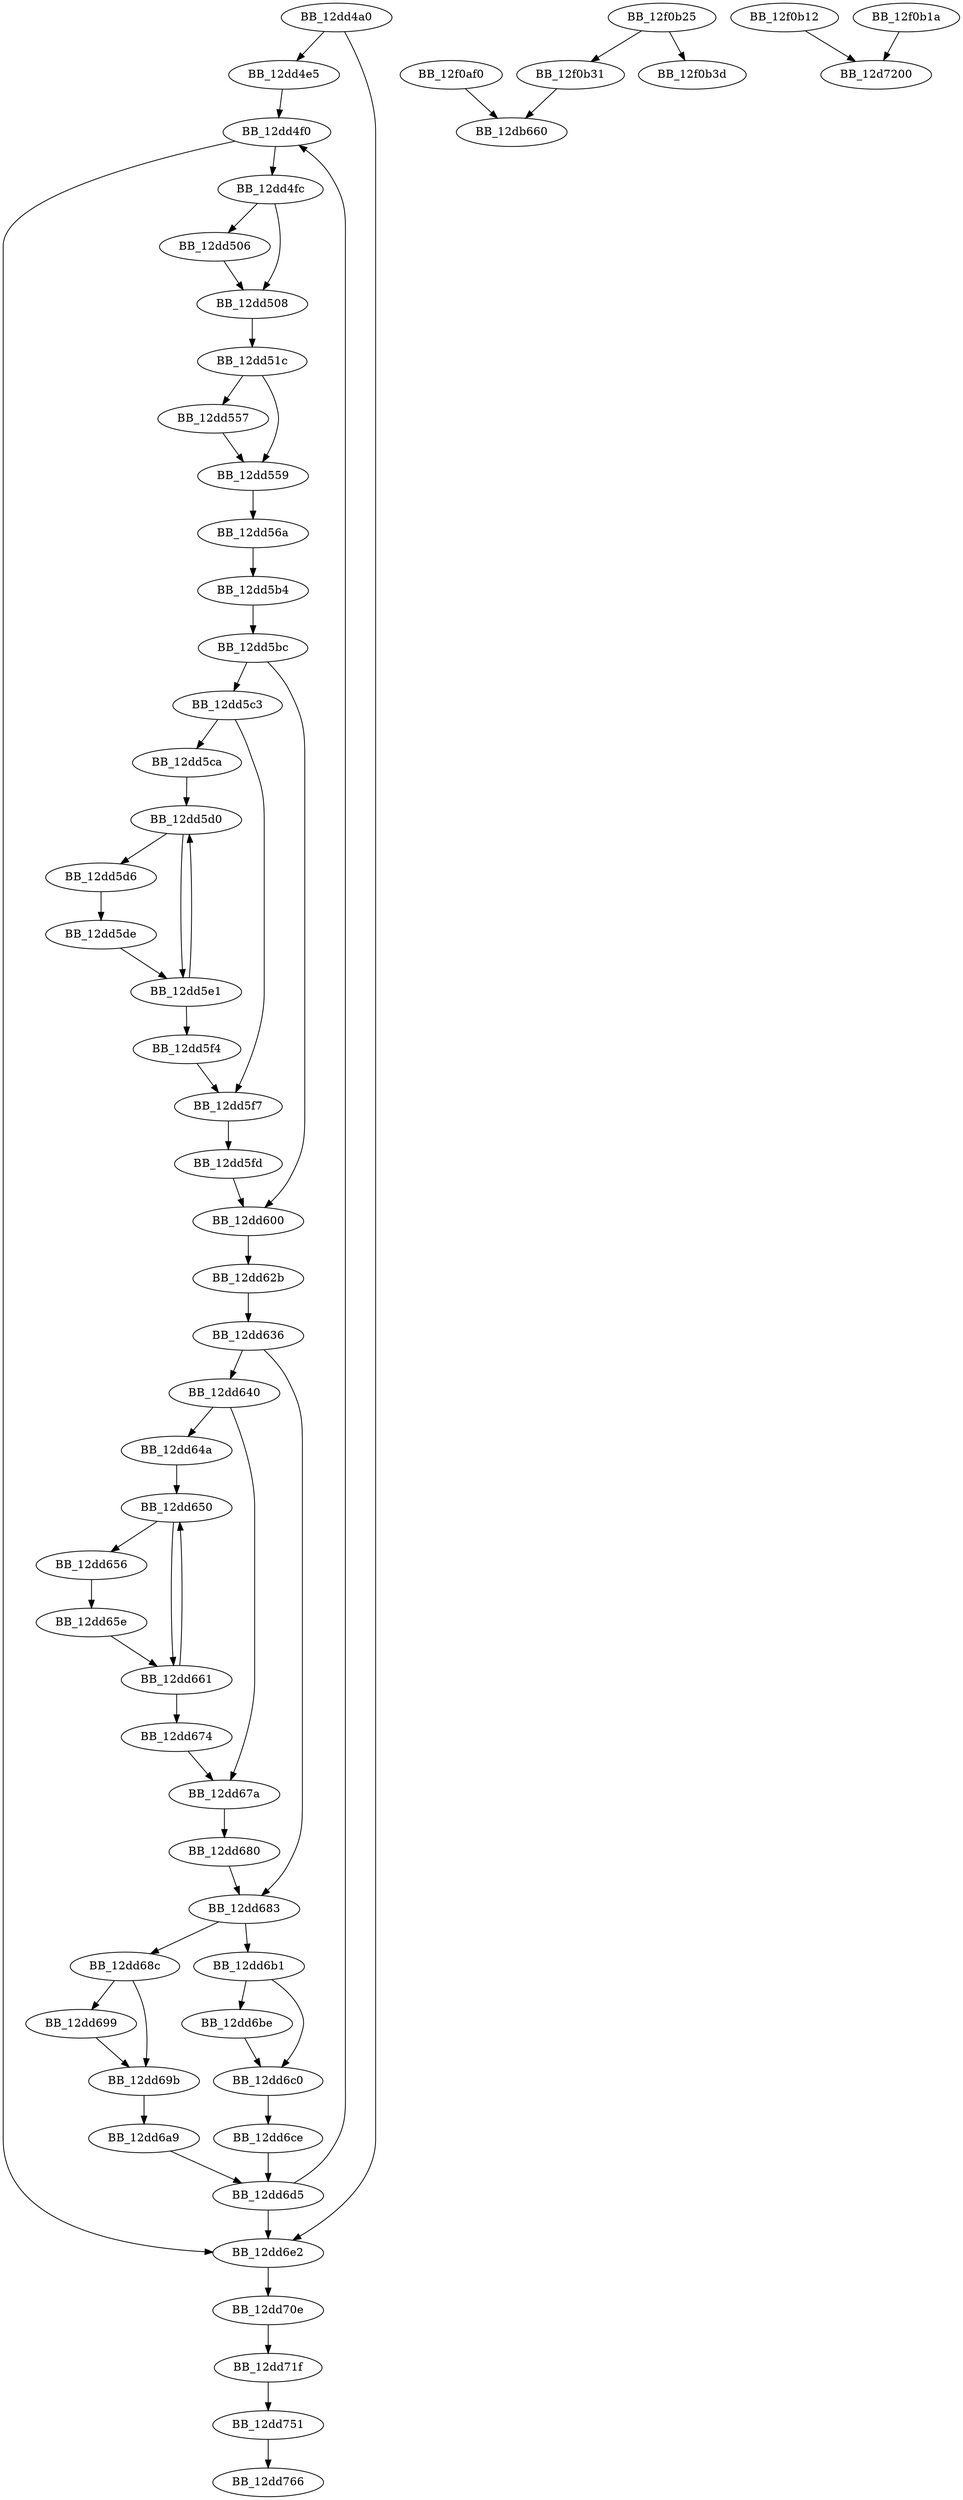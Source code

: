 DiGraph sub_12DD4A0{
BB_12dd4a0->BB_12dd4e5
BB_12dd4a0->BB_12dd6e2
BB_12dd4e5->BB_12dd4f0
BB_12dd4f0->BB_12dd4fc
BB_12dd4f0->BB_12dd6e2
BB_12dd4fc->BB_12dd506
BB_12dd4fc->BB_12dd508
BB_12dd506->BB_12dd508
BB_12dd508->BB_12dd51c
BB_12dd51c->BB_12dd557
BB_12dd51c->BB_12dd559
BB_12dd557->BB_12dd559
BB_12dd559->BB_12dd56a
BB_12dd56a->BB_12dd5b4
BB_12dd5b4->BB_12dd5bc
BB_12dd5bc->BB_12dd5c3
BB_12dd5bc->BB_12dd600
BB_12dd5c3->BB_12dd5ca
BB_12dd5c3->BB_12dd5f7
BB_12dd5ca->BB_12dd5d0
BB_12dd5d0->BB_12dd5d6
BB_12dd5d0->BB_12dd5e1
BB_12dd5d6->BB_12dd5de
BB_12dd5de->BB_12dd5e1
BB_12dd5e1->BB_12dd5d0
BB_12dd5e1->BB_12dd5f4
BB_12dd5f4->BB_12dd5f7
BB_12dd5f7->BB_12dd5fd
BB_12dd5fd->BB_12dd600
BB_12dd600->BB_12dd62b
BB_12dd62b->BB_12dd636
BB_12dd636->BB_12dd640
BB_12dd636->BB_12dd683
BB_12dd640->BB_12dd64a
BB_12dd640->BB_12dd67a
BB_12dd64a->BB_12dd650
BB_12dd650->BB_12dd656
BB_12dd650->BB_12dd661
BB_12dd656->BB_12dd65e
BB_12dd65e->BB_12dd661
BB_12dd661->BB_12dd650
BB_12dd661->BB_12dd674
BB_12dd674->BB_12dd67a
BB_12dd67a->BB_12dd680
BB_12dd680->BB_12dd683
BB_12dd683->BB_12dd68c
BB_12dd683->BB_12dd6b1
BB_12dd68c->BB_12dd699
BB_12dd68c->BB_12dd69b
BB_12dd699->BB_12dd69b
BB_12dd69b->BB_12dd6a9
BB_12dd6a9->BB_12dd6d5
BB_12dd6b1->BB_12dd6be
BB_12dd6b1->BB_12dd6c0
BB_12dd6be->BB_12dd6c0
BB_12dd6c0->BB_12dd6ce
BB_12dd6ce->BB_12dd6d5
BB_12dd6d5->BB_12dd4f0
BB_12dd6d5->BB_12dd6e2
BB_12dd6e2->BB_12dd70e
BB_12dd70e->BB_12dd71f
BB_12dd71f->BB_12dd751
BB_12dd751->BB_12dd766
BB_12f0af0->BB_12db660
BB_12f0b12->BB_12d7200
BB_12f0b1a->BB_12d7200
BB_12f0b25->BB_12f0b31
BB_12f0b25->BB_12f0b3d
BB_12f0b31->BB_12db660
}
